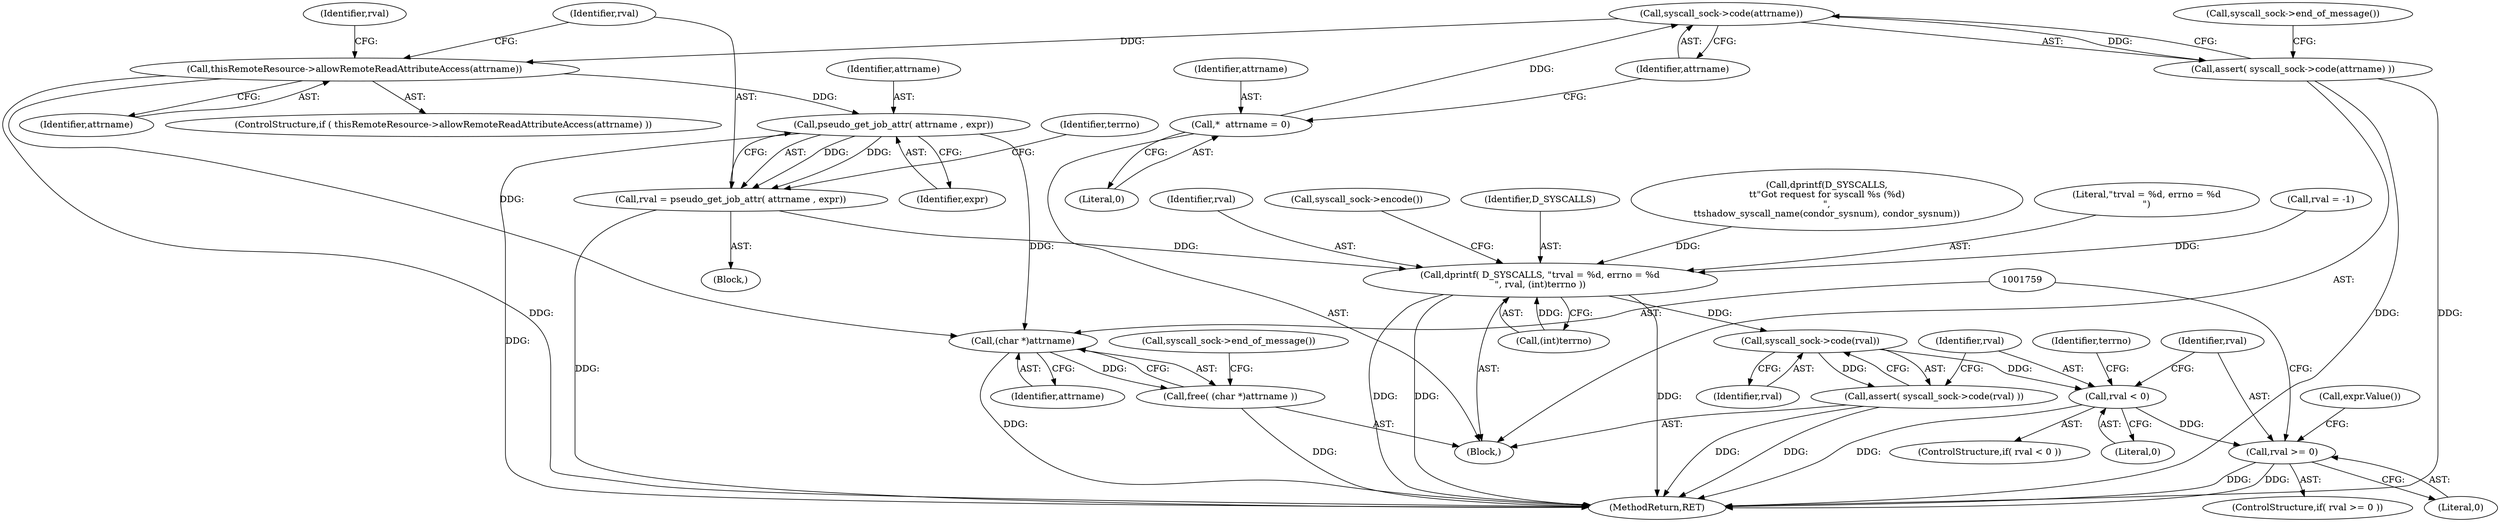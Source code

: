 digraph "0_htcondor_5e5571d1a431eb3c61977b6dd6ec90186ef79867_4@pointer" {
"1001695" [label="(Call,syscall_sock->code(attrname))"];
"1001691" [label="(Call,*  attrname = 0)"];
"1001694" [label="(Call,assert( syscall_sock->code(attrname) ))"];
"1001706" [label="(Call,thisRemoteResource->allowRemoteReadAttributeAccess(attrname))"];
"1001711" [label="(Call,pseudo_get_job_attr( attrname , expr))"];
"1001709" [label="(Call,rval = pseudo_get_job_attr( attrname , expr))"];
"1001730" [label="(Call,dprintf( D_SYSCALLS, \"\trval = %d, errno = %d\n\", rval, (int)terrno ))"];
"1001739" [label="(Call,syscall_sock->code(rval))"];
"1001738" [label="(Call,assert( syscall_sock->code(rval) ))"];
"1001742" [label="(Call,rval < 0)"];
"1001750" [label="(Call,rval >= 0)"];
"1001758" [label="(Call,(char *)attrname)"];
"1001757" [label="(Call,free( (char *)attrname ))"];
"1001737" [label="(Call,syscall_sock->encode())"];
"1001731" [label="(Identifier,D_SYSCALLS)"];
"1001738" [label="(Call,assert( syscall_sock->code(rval) ))"];
"1001698" [label="(Call,syscall_sock->end_of_message())"];
"1001708" [label="(Block,)"];
"1001713" [label="(Identifier,expr)"];
"1001750" [label="(Call,rval >= 0)"];
"1001689" [label="(Block,)"];
"1001715" [label="(Identifier,terrno)"];
"1001706" [label="(Call,thisRemoteResource->allowRemoteReadAttributeAccess(attrname))"];
"1001757" [label="(Call,free( (char *)attrname ))"];
"1001709" [label="(Call,rval = pseudo_get_job_attr( attrname , expr))"];
"1001712" [label="(Identifier,attrname)"];
"1000224" [label="(Call,dprintf(D_SYSCALLS,\n\t\t\"Got request for syscall %s (%d)\n\",\n\t\tshadow_syscall_name(condor_sysnum), condor_sysnum))"];
"1001691" [label="(Call,*  attrname = 0)"];
"1001730" [label="(Call,dprintf( D_SYSCALLS, \"\trval = %d, errno = %d\n\", rval, (int)terrno ))"];
"1001732" [label="(Literal,\"\trval = %d, errno = %d\n\")"];
"1001711" [label="(Call,pseudo_get_job_attr( attrname , expr))"];
"1001739" [label="(Call,syscall_sock->code(rval))"];
"1001721" [label="(Call,rval = -1)"];
"1001741" [label="(ControlStructure,if( rval < 0 ))"];
"1001749" [label="(ControlStructure,if( rval >= 0 ))"];
"1001756" [label="(Call,expr.Value())"];
"1001692" [label="(Identifier,attrname)"];
"1001733" [label="(Identifier,rval)"];
"1001758" [label="(Call,(char *)attrname)"];
"1001722" [label="(Identifier,rval)"];
"1001694" [label="(Call,assert( syscall_sock->code(attrname) ))"];
"1001744" [label="(Literal,0)"];
"1001752" [label="(Literal,0)"];
"1001740" [label="(Identifier,rval)"];
"1001693" [label="(Literal,0)"];
"1001748" [label="(Identifier,terrno)"];
"1001743" [label="(Identifier,rval)"];
"1001762" [label="(Call,syscall_sock->end_of_message())"];
"1001734" [label="(Call,(int)terrno)"];
"1001695" [label="(Call,syscall_sock->code(attrname))"];
"1001760" [label="(Identifier,attrname)"];
"1001707" [label="(Identifier,attrname)"];
"1001696" [label="(Identifier,attrname)"];
"1001705" [label="(ControlStructure,if ( thisRemoteResource->allowRemoteReadAttributeAccess(attrname) ))"];
"1001742" [label="(Call,rval < 0)"];
"1001751" [label="(Identifier,rval)"];
"1002472" [label="(MethodReturn,RET)"];
"1001710" [label="(Identifier,rval)"];
"1001695" -> "1001694"  [label="AST: "];
"1001695" -> "1001696"  [label="CFG: "];
"1001696" -> "1001695"  [label="AST: "];
"1001694" -> "1001695"  [label="CFG: "];
"1001695" -> "1001694"  [label="DDG: "];
"1001691" -> "1001695"  [label="DDG: "];
"1001695" -> "1001706"  [label="DDG: "];
"1001691" -> "1001689"  [label="AST: "];
"1001691" -> "1001693"  [label="CFG: "];
"1001692" -> "1001691"  [label="AST: "];
"1001693" -> "1001691"  [label="AST: "];
"1001696" -> "1001691"  [label="CFG: "];
"1001694" -> "1001689"  [label="AST: "];
"1001698" -> "1001694"  [label="CFG: "];
"1001694" -> "1002472"  [label="DDG: "];
"1001694" -> "1002472"  [label="DDG: "];
"1001706" -> "1001705"  [label="AST: "];
"1001706" -> "1001707"  [label="CFG: "];
"1001707" -> "1001706"  [label="AST: "];
"1001710" -> "1001706"  [label="CFG: "];
"1001722" -> "1001706"  [label="CFG: "];
"1001706" -> "1002472"  [label="DDG: "];
"1001706" -> "1001711"  [label="DDG: "];
"1001706" -> "1001758"  [label="DDG: "];
"1001711" -> "1001709"  [label="AST: "];
"1001711" -> "1001713"  [label="CFG: "];
"1001712" -> "1001711"  [label="AST: "];
"1001713" -> "1001711"  [label="AST: "];
"1001709" -> "1001711"  [label="CFG: "];
"1001711" -> "1002472"  [label="DDG: "];
"1001711" -> "1001709"  [label="DDG: "];
"1001711" -> "1001709"  [label="DDG: "];
"1001711" -> "1001758"  [label="DDG: "];
"1001709" -> "1001708"  [label="AST: "];
"1001710" -> "1001709"  [label="AST: "];
"1001715" -> "1001709"  [label="CFG: "];
"1001709" -> "1002472"  [label="DDG: "];
"1001709" -> "1001730"  [label="DDG: "];
"1001730" -> "1001689"  [label="AST: "];
"1001730" -> "1001734"  [label="CFG: "];
"1001731" -> "1001730"  [label="AST: "];
"1001732" -> "1001730"  [label="AST: "];
"1001733" -> "1001730"  [label="AST: "];
"1001734" -> "1001730"  [label="AST: "];
"1001737" -> "1001730"  [label="CFG: "];
"1001730" -> "1002472"  [label="DDG: "];
"1001730" -> "1002472"  [label="DDG: "];
"1001730" -> "1002472"  [label="DDG: "];
"1000224" -> "1001730"  [label="DDG: "];
"1001721" -> "1001730"  [label="DDG: "];
"1001734" -> "1001730"  [label="DDG: "];
"1001730" -> "1001739"  [label="DDG: "];
"1001739" -> "1001738"  [label="AST: "];
"1001739" -> "1001740"  [label="CFG: "];
"1001740" -> "1001739"  [label="AST: "];
"1001738" -> "1001739"  [label="CFG: "];
"1001739" -> "1001738"  [label="DDG: "];
"1001739" -> "1001742"  [label="DDG: "];
"1001738" -> "1001689"  [label="AST: "];
"1001743" -> "1001738"  [label="CFG: "];
"1001738" -> "1002472"  [label="DDG: "];
"1001738" -> "1002472"  [label="DDG: "];
"1001742" -> "1001741"  [label="AST: "];
"1001742" -> "1001744"  [label="CFG: "];
"1001743" -> "1001742"  [label="AST: "];
"1001744" -> "1001742"  [label="AST: "];
"1001748" -> "1001742"  [label="CFG: "];
"1001751" -> "1001742"  [label="CFG: "];
"1001742" -> "1002472"  [label="DDG: "];
"1001742" -> "1001750"  [label="DDG: "];
"1001750" -> "1001749"  [label="AST: "];
"1001750" -> "1001752"  [label="CFG: "];
"1001751" -> "1001750"  [label="AST: "];
"1001752" -> "1001750"  [label="AST: "];
"1001756" -> "1001750"  [label="CFG: "];
"1001759" -> "1001750"  [label="CFG: "];
"1001750" -> "1002472"  [label="DDG: "];
"1001750" -> "1002472"  [label="DDG: "];
"1001758" -> "1001757"  [label="AST: "];
"1001758" -> "1001760"  [label="CFG: "];
"1001759" -> "1001758"  [label="AST: "];
"1001760" -> "1001758"  [label="AST: "];
"1001757" -> "1001758"  [label="CFG: "];
"1001758" -> "1002472"  [label="DDG: "];
"1001758" -> "1001757"  [label="DDG: "];
"1001757" -> "1001689"  [label="AST: "];
"1001762" -> "1001757"  [label="CFG: "];
"1001757" -> "1002472"  [label="DDG: "];
}

